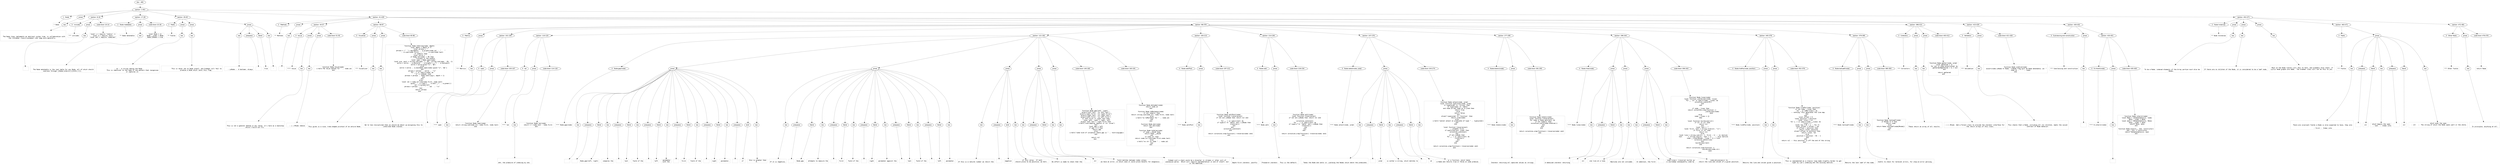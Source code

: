 digraph lpegNode {

node [fontname=Helvetica]
edge [style=dashed]

doc_0 [label="doc - 481"]


doc_0 -> { section_1}
{rank=same; section_1}

section_1 [label="section: 1-451"]


// END RANK doc_0

section_1 -> { header_2 prose_3 section_4 section_5 section_6 section_7 section_8}
{rank=same; header_2 prose_3 section_4 section_5 section_6 section_7 section_8}

header_2 [label="1 : Node"]

prose_3 [label="prose"]

section_4 [label="section: 8-16"]

section_5 [label="section: 17-28"]

section_6 [label="section: 29-40"]

section_7 [label="section: 41-429"]

section_8 [label="section: 452-471"]


// END RANK section_1

header_2 -> leaf_9
leaf_9  [color=Gray,shape=rectangle,fontname=Inconsolata,label="* Node"]
// END RANK header_2

prose_3 -> { raw_10}
{rank=same; raw_10}

raw_10 [label="raw"]


// END RANK prose_3

raw_10 -> leaf_11
leaf_11  [color=Gray,shape=rectangle,fontname=Inconsolata,label="


  The Node class implements an abstract syntax tree, in collaboration with
the [[Grammar class][/grammar] and lpeg more generally.  

"]
// END RANK raw_10

section_4 -> { header_12 prose_13 codeblock_14}
{rank=same; header_12 prose_13 codeblock_14}

header_12 [label="3 : includes"]

prose_13 [label="prose"]

codeblock_14 [label="code block 10-14"]


// END RANK section_4

header_12 -> leaf_15
leaf_15  [color=Gray,shape=rectangle,fontname=Inconsolata,label="*** includes"]
// END RANK header_12

prose_13 -> { raw_16}
{rank=same; raw_16}

raw_16 [label="raw"]


// END RANK prose_13

raw_16 -> leaf_17
leaf_17  [color=Gray,shape=rectangle,fontname=Inconsolata,label="
"]
// END RANK raw_16

codeblock_14 -> leaf_18
leaf_18  [color=Gray,shape=rectangle,fontname=Inconsolata,label="local s = require \"status\" ()
local a = require \"ansi\"
local dot = require \"node/dot\""]
// END RANK codeblock_14

section_5 -> { header_19 prose_20 codeblock_21}
{rank=same; header_19 prose_20 codeblock_21}

header_19 [label="2 : Node metatable"]

prose_20 [label="prose"]

codeblock_21 [label="code block 22-26"]


// END RANK section_5

header_19 -> leaf_22
leaf_22  [color=Gray,shape=rectangle,fontname=Inconsolata,label="** Node metatable"]
// END RANK header_19

prose_20 -> { raw_23}
{rank=same; raw_23}

raw_23 [label="raw"]


// END RANK prose_20

raw_23 -> leaf_24
leaf_24  [color=Gray,shape=rectangle,fontname=Inconsolata,label="

  The Node metatable is the root table for any Node, all of which should
subclass through [[Node:inherit()][httk://]].
"]
// END RANK raw_23

codeblock_21 -> leaf_25
leaf_25  [color=Gray,shape=rectangle,fontname=Inconsolata,label="local Node = {}
Node.__index = Node
Node.isNode = true"]
// END RANK codeblock_21

section_6 -> { header_26 prose_27 prose_28 prose_29}
{rank=same; header_26 prose_27 prose_28 prose_29}

header_26 [label="2 : Fields"]

prose_27 [label="prose"]

prose_28 [label="prose"]

prose_29 [label="prose"]


// END RANK section_6

header_26 -> leaf_30
leaf_30  [color=Gray,shape=rectangle,fontname=Inconsolata,label="** Fields"]
// END RANK header_26

prose_27 -> { raw_31}
{rank=same; raw_31}

raw_31 [label="raw"]


// END RANK prose_27

raw_31 -> leaf_32
leaf_32  [color=Gray,shape=rectangle,fontname=Inconsolata,label="

   - id :  A string naming the Node. 
           This is identical to the name of the pattern that recognizes
           or captures it.
"]
// END RANK raw_31

prose_28 -> { raw_33}
{rank=same; raw_33}

raw_33 [label="raw"]


// END RANK prose_28

raw_33 -> leaf_34
leaf_34  [color=Gray,shape=rectangle,fontname=Inconsolata,label="
           This is never set on Node itself, and Grammar will fail to
           produce a Node which lacks this flag. 
"]
// END RANK raw_33

prose_29 -> { raw_35 prespace_36 literal_37 raw_38}
{rank=same; raw_35 prespace_36 literal_37 raw_38}

raw_35 [label="raw"]

prespace_36 [label="prespace"]

literal_37 [label="literal"]

raw_38 [label="raw"]


// END RANK prose_29

raw_35 -> leaf_39
leaf_39  [color=Gray,shape=rectangle,fontname=Inconsolata,label="
   - isNode :  A boolean, always"]
// END RANK raw_35

prespace_36 -> leaf_40
leaf_40  [color=Gray,shape=rectangle,fontname=Inconsolata,label=" "]
// END RANK prespace_36

literal_37 -> leaf_41
leaf_41  [color=Gray,shape=rectangle,fontname=Inconsolata,label="true"]
// END RANK literal_37

raw_38 -> leaf_42
leaf_42  [color=Gray,shape=rectangle,fontname=Inconsolata,label=".

"]
// END RANK raw_38

section_7 -> { header_43 prose_44 section_45 section_46 section_47 section_48 section_49 section_50}
{rank=same; header_43 prose_44 section_45 section_46 section_47 section_48 section_49 section_50}

header_43 [label="2 : Methods"]

prose_44 [label="prose"]

section_45 [label="section: 44-57"]

section_46 [label="section: 58-97"]

section_47 [label="section: 98-378"]

section_48 [label="section: 396-414"]

section_49 [label="section: 415-429"]

section_50 [label="section: 430-432"]


// END RANK section_7

header_43 -> leaf_51
leaf_51  [color=Gray,shape=rectangle,fontname=Inconsolata,label="** Methods"]
// END RANK header_43

prose_44 -> { raw_52}
{rank=same; raw_52}

raw_52 [label="raw"]


// END RANK prose_44

raw_52 -> leaf_53
leaf_53  [color=Gray,shape=rectangle,fontname=Inconsolata,label="

"]
// END RANK raw_52

section_45 -> { header_54 prose_55 prose_56 codeblock_57}
{rank=same; header_54 prose_55 prose_56 codeblock_57}

header_54 [label="4 : toLua"]

prose_55 [label="prose"]

prose_56 [label="prose"]

codeblock_57 [label="code block 51-55"]


// END RANK section_45

header_54 -> leaf_58
leaf_58  [color=Gray,shape=rectangle,fontname=Inconsolata,label="**** toLua"]
// END RANK header_54

prose_55 -> { raw_59}
{rank=same; raw_59}

raw_59 [label="raw"]


// END RANK prose_55

raw_59 -> leaf_60
leaf_60  [color=Gray,shape=rectangle,fontname=Inconsolata,label="

This is not a general method in any sense, it's here as a backstop
while I build out Clu. 
"]
// END RANK raw_59

prose_56 -> { raw_61}
{rank=same; raw_61}

raw_61 [label="raw"]


// END RANK prose_56

raw_61 -> leaf_62
leaf_62  [color=Gray,shape=rectangle,fontname=Inconsolata,label="
  - [ ] #todo remove
"]
// END RANK raw_61

codeblock_57 -> leaf_63
leaf_63  [color=Gray,shape=rectangle,fontname=Inconsolata,label="function Node.toLua(node)
  s:halt(\"No toLua method for \" .. node.id)
end"]
// END RANK codeblock_57

section_46 -> { header_64 prose_65 prose_66 codeblock_67}
{rank=same; header_64 prose_65 prose_66 codeblock_67}

header_64 [label="3 : Visualizer"]

prose_65 [label="prose"]

prose_66 [label="prose"]

codeblock_67 [label="code block 65-96"]


// END RANK section_46

header_64 -> leaf_68
leaf_68  [color=Gray,shape=rectangle,fontname=Inconsolata,label="*** Visualizer"]
// END RANK header_64

prose_65 -> { raw_69}
{rank=same; raw_69}

raw_69 [label="raw"]


// END RANK prose_65

raw_69 -> leaf_70
leaf_70  [color=Gray,shape=rectangle,fontname=Inconsolata,label="

This gives us a nice, tree-shaped printout of an entire Node.
"]
// END RANK raw_69

prose_66 -> { raw_71}
{rank=same; raw_71}

raw_71 [label="raw"]


// END RANK prose_66

raw_71 -> leaf_72
leaf_72  [color=Gray,shape=rectangle,fontname=Inconsolata,label="
We're less disciplined than we should be about up-assigning this to
inherited Node classes. 
"]
// END RANK raw_71

codeblock_67 -> leaf_73
leaf_73  [color=Gray,shape=rectangle,fontname=Inconsolata,label="function Node.toString(node, depth)
   local depth = depth or 0
   local phrase = \"\"
   phrase = (\"  \"):rep(depth) .. a.bright(node.id) .. \"    \"
      .. a.cyan(node.first) .. \"-\" .. a.cyan(node.last)
   if node[1] then
      local extra = \"    \"
      if Node.len(node) > 56 then
         --  Truncate in the middle
         local span = Node.span(node)
         local pre, post = string.sub(span, 1, 26), string.sub(span, -26, -1)
         extra = extra .. a.dim(pre) .. a.bright(\"………\") .. a.dim(post)
         extra = extra:gsub(\"\\n\", \"◼︎\")
      else
         extra = extra .. a.dim(Node.span(node):gsub(\"\\n\", \"◼︎\"))
      end
      phrase = phrase .. extra .. \"\\n\"
      for _,v in ipairs(node) do
         if (v.isNode) then
            phrase = phrase .. Node.toString(v, depth + 1)
         end
      end
   else
      local val = node.str:sub(node.first, node.last)
                          :gsub(\" \", a.clear() .. a.dim(\"_\") .. a.green())
      val = a.green(val)
      phrase = phrase .. \"    \" .. val  .. \"\\n\"
   end
   return phrase
end"]
// END RANK codeblock_67

section_47 -> { header_74 prose_75 section_76 section_77 section_78 section_79 section_80 section_81 section_82 section_83 section_84 section_85}
{rank=same; header_74 prose_75 section_76 section_77 section_78 section_79 section_80 section_81 section_82 section_83 section_84 section_85}

header_74 [label="3 : Metrics"]

prose_75 [label="prose"]

section_76 [label="section: 101-109"]

section_77 [label="section: 110-120"]

section_78 [label="section: 121-192"]

section_79 [label="section: 193-213"]

section_80 [label="section: 214-236"]

section_81 [label="section: 237-276"]

section_82 [label="section: 277-295"]

section_83 [label="section: 296-344"]

section_84 [label="section: 345-378"]

section_85 [label="section: 379-395"]


// END RANK section_47

header_74 -> leaf_86
leaf_86  [color=Gray,shape=rectangle,fontname=Inconsolata,label="*** Metrics"]
// END RANK header_74

prose_75 -> { raw_87}
{rank=same; raw_87}

raw_87 [label="raw"]


// END RANK prose_75

raw_87 -> leaf_88
leaf_88  [color=Gray,shape=rectangle,fontname=Inconsolata,label="

"]
// END RANK raw_87

section_76 -> { header_89 prose_90 codeblock_91}
{rank=same; header_89 prose_90 codeblock_91}

header_89 [label="4 : span"]

prose_90 [label="prose"]

codeblock_91 [label="code block 103-107"]


// END RANK section_76

header_89 -> leaf_92
leaf_92  [color=Gray,shape=rectangle,fontname=Inconsolata,label="**** span"]
// END RANK header_89

prose_90 -> { raw_93}
{rank=same; raw_93}

raw_93 [label="raw"]


// END RANK prose_90

raw_93 -> leaf_94
leaf_94  [color=Gray,shape=rectangle,fontname=Inconsolata,label="
"]
// END RANK raw_93

codeblock_91 -> leaf_95
leaf_95  [color=Gray,shape=rectangle,fontname=Inconsolata,label="function Node.span(node)
   return string.sub(node.str, node.first, node.last)
end"]
// END RANK codeblock_91

section_77 -> { header_96 prose_97 codeblock_98}
{rank=same; header_96 prose_97 codeblock_98}

header_96 [label="4 : len"]

prose_97 [label="prose"]

codeblock_98 [label="code block 114-118"]


// END RANK section_77

header_96 -> leaf_99
leaf_99  [color=Gray,shape=rectangle,fontname=Inconsolata,label="**** len"]
// END RANK header_96

prose_97 -> { raw_100}
{rank=same; raw_100}

raw_100 [label="raw"]


// END RANK prose_97

raw_100 -> leaf_101
leaf_101  [color=Gray,shape=rectangle,fontname=Inconsolata,label="

ahh, the pleasure of indexing by one. 
"]
// END RANK raw_100

codeblock_98 -> leaf_102
leaf_102  [color=Gray,shape=rectangle,fontname=Inconsolata,label="function Node.len(node)
    return 1 + node.last - node.first
end"]
// END RANK codeblock_98

section_78 -> { header_103 prose_104 prose_105 prose_106 prose_107 prose_108 codeblock_109 codeblock_110}
{rank=same; header_103 prose_104 prose_105 prose_106 prose_107 prose_108 codeblock_109 codeblock_110}

header_103 [label="4 : Node:gap(node)"]

prose_104 [label="prose"]

prose_105 [label="prose"]

prose_106 [label="prose"]

prose_107 [label="prose"]

prose_108 [label="prose"]

codeblock_109 [label="code block 140-160"]

codeblock_110 [label="code block 163-191"]


// END RANK section_78

header_103 -> leaf_111
leaf_111  [color=Gray,shape=rectangle,fontname=Inconsolata,label="**** Node:gap(node)"]
// END RANK header_103

prose_104 -> { raw_112 prespace_113 literal_114 raw_115 prespace_116 literal_117 raw_118 prespace_119 literal_120 raw_121 prespace_122 literal_123 raw_124 prespace_125 literal_126 raw_127 prespace_128 bold_129 raw_130}
{rank=same; raw_112 prespace_113 literal_114 raw_115 prespace_116 literal_117 raw_118 prespace_119 literal_120 raw_121 prespace_122 literal_123 raw_124 prespace_125 literal_126 raw_127 prespace_128 bold_129 raw_130}

raw_112 [label="raw"]

prespace_113 [label="prespace"]

literal_114 [label="literal"]

raw_115 [label="raw"]

prespace_116 [label="prespace"]

literal_117 [label="literal"]

raw_118 [label="raw"]

prespace_119 [label="prespace"]

literal_120 [label="literal"]

raw_121 [label="raw"]

prespace_122 [label="prespace"]

literal_123 [label="literal"]

raw_124 [label="raw"]

prespace_125 [label="prespace"]

literal_126 [label="literal"]

raw_127 [label="raw"]

prespace_128 [label="prespace"]

bold_129 [label="bold"]

raw_130 [label="raw"]


// END RANK prose_104

raw_112 -> leaf_131
leaf_131  [color=Gray,shape=rectangle,fontname=Inconsolata,label=""]
// END RANK raw_112

prespace_113 -> leaf_132
leaf_132  [color=Gray,shape=rectangle,fontname=Inconsolata,label=""]
// END RANK prespace_113

literal_114 -> leaf_133
leaf_133  [color=Gray,shape=rectangle,fontname=Inconsolata,label="Node.gap(left, right)"]
// END RANK literal_114

raw_115 -> leaf_134
leaf_134  [color=Gray,shape=rectangle,fontname=Inconsolata,label=" compares the"]
// END RANK raw_115

prespace_116 -> leaf_135
leaf_135  [color=Gray,shape=rectangle,fontname=Inconsolata,label=" "]
// END RANK prespace_116

literal_117 -> leaf_136
leaf_136  [color=Gray,shape=rectangle,fontname=Inconsolata,label="last"]
// END RANK literal_117

raw_118 -> leaf_137
leaf_137  [color=Gray,shape=rectangle,fontname=Inconsolata,label=" field of the"]
// END RANK raw_118

prespace_119 -> leaf_138
leaf_138  [color=Gray,shape=rectangle,fontname=Inconsolata,label=" "]
// END RANK prespace_119

literal_120 -> leaf_139
leaf_139  [color=Gray,shape=rectangle,fontname=Inconsolata,label="left"]
// END RANK literal_120

raw_121 -> leaf_140
leaf_140  [color=Gray,shape=rectangle,fontname=Inconsolata,label=" parameter
with the"]
// END RANK raw_121

prespace_122 -> leaf_141
leaf_141  [color=Gray,shape=rectangle,fontname=Inconsolata,label=" "]
// END RANK prespace_122

literal_123 -> leaf_142
leaf_142  [color=Gray,shape=rectangle,fontname=Inconsolata,label="first"]
// END RANK literal_123

raw_124 -> leaf_143
leaf_143  [color=Gray,shape=rectangle,fontname=Inconsolata,label=" field of the"]
// END RANK raw_124

prespace_125 -> leaf_144
leaf_144  [color=Gray,shape=rectangle,fontname=Inconsolata,label=" "]
// END RANK prespace_125

literal_126 -> leaf_145
leaf_145  [color=Gray,shape=rectangle,fontname=Inconsolata,label="right"]
// END RANK literal_126

raw_127 -> leaf_146
leaf_146  [color=Gray,shape=rectangle,fontname=Inconsolata,label=" parameter,"]
// END RANK raw_127

prespace_128 -> leaf_147
leaf_147  [color=Gray,shape=rectangle,fontname=Inconsolata,label=" "]
// END RANK prespace_128

bold_129 -> leaf_148
leaf_148  [color=Gray,shape=rectangle,fontname=Inconsolata,label="if"]
// END RANK bold_129

raw_130 -> leaf_149
leaf_149  [color=Gray,shape=rectangle,fontname=Inconsolata,label=" this is greater than
0. 
"]
// END RANK raw_130

prose_105 -> { raw_150 prespace_151 literal_152 raw_153 prespace_154 literal_155 raw_156 prespace_157 literal_158 raw_159 prespace_160 literal_161 raw_162 prespace_163 literal_164 raw_165}
{rank=same; raw_150 prespace_151 literal_152 raw_153 prespace_154 literal_155 raw_156 prespace_157 literal_158 raw_159 prespace_160 literal_161 raw_162 prespace_163 literal_164 raw_165}

raw_150 [label="raw"]

prespace_151 [label="prespace"]

literal_152 [label="literal"]

raw_153 [label="raw"]

prespace_154 [label="prespace"]

literal_155 [label="literal"]

raw_156 [label="raw"]

prespace_157 [label="prespace"]

literal_158 [label="literal"]

raw_159 [label="raw"]

prespace_160 [label="prespace"]

literal_161 [label="literal"]

raw_162 [label="raw"]

prespace_163 [label="prespace"]

literal_164 [label="literal"]

raw_165 [label="raw"]


// END RANK prose_105

raw_150 -> leaf_166
leaf_166  [color=Gray,shape=rectangle,fontname=Inconsolata,label="
If it is negative,"]
// END RANK raw_150

prespace_151 -> leaf_167
leaf_167  [color=Gray,shape=rectangle,fontname=Inconsolata,label=" "]
// END RANK prespace_151

literal_152 -> leaf_168
leaf_168  [color=Gray,shape=rectangle,fontname=Inconsolata,label="Node.gap"]
// END RANK literal_152

raw_153 -> leaf_169
leaf_169  [color=Gray,shape=rectangle,fontname=Inconsolata,label=" attempts to measure the"]
// END RANK raw_153

prespace_154 -> leaf_170
leaf_170  [color=Gray,shape=rectangle,fontname=Inconsolata,label=" "]
// END RANK prespace_154

literal_155 -> leaf_171
leaf_171  [color=Gray,shape=rectangle,fontname=Inconsolata,label="first"]
// END RANK literal_155

raw_156 -> leaf_172
leaf_172  [color=Gray,shape=rectangle,fontname=Inconsolata,label=" field of the"]
// END RANK raw_156

prespace_157 -> leaf_173
leaf_173  [color=Gray,shape=rectangle,fontname=Inconsolata,label=""]
// END RANK prespace_157

literal_158 -> leaf_174
leaf_174  [color=Gray,shape=rectangle,fontname=Inconsolata,label="right"]
// END RANK literal_158

raw_159 -> leaf_175
leaf_175  [color=Gray,shape=rectangle,fontname=Inconsolata,label=" parameter against the"]
// END RANK raw_159

prespace_160 -> leaf_176
leaf_176  [color=Gray,shape=rectangle,fontname=Inconsolata,label=" "]
// END RANK prespace_160

literal_161 -> leaf_177
leaf_177  [color=Gray,shape=rectangle,fontname=Inconsolata,label="last"]
// END RANK literal_161

raw_162 -> leaf_178
leaf_178  [color=Gray,shape=rectangle,fontname=Inconsolata,label=" field of the"]
// END RANK raw_162

prespace_163 -> leaf_179
leaf_179  [color=Gray,shape=rectangle,fontname=Inconsolata,label=" "]
// END RANK prespace_163

literal_164 -> leaf_180
leaf_180  [color=Gray,shape=rectangle,fontname=Inconsolata,label="left"]
// END RANK literal_164

raw_165 -> leaf_181
leaf_181  [color=Gray,shape=rectangle,fontname=Inconsolata,label=" parameter.
"]
// END RANK raw_165

prose_106 -> { raw_182 prespace_183 bold_184 raw_185}
{rank=same; raw_182 prespace_183 bold_184 raw_185}

raw_182 [label="raw"]

prespace_183 [label="prespace"]

bold_184 [label="bold"]

raw_185 [label="raw"]


// END RANK prose_106

raw_182 -> leaf_186
leaf_186  [color=Gray,shape=rectangle,fontname=Inconsolata,label="
If this is a natural number we return the"]
// END RANK raw_182

prespace_183 -> leaf_187
leaf_187  [color=Gray,shape=rectangle,fontname=Inconsolata,label=" "]
// END RANK prespace_183

bold_184 -> leaf_188
leaf_188  [color=Gray,shape=rectangle,fontname=Inconsolata,label="negation"]
// END RANK bold_184

raw_185 -> leaf_189
leaf_189  [color=Gray,shape=rectangle,fontname=Inconsolata,label=" of this value.  If both
should prove to be positive, we halt. 
"]
// END RANK raw_185

prose_107 -> { raw_190 prespace_191 literal_192 raw_193}
{rank=same; raw_190 prespace_191 literal_192 raw_193}

raw_190 [label="raw"]

prespace_191 [label="prespace"]

literal_192 [label="literal"]

raw_193 [label="raw"]


// END RANK prose_107

raw_190 -> leaf_194
leaf_194  [color=Gray,shape=rectangle,fontname=Inconsolata,label="
No effort is made to check that the"]
// END RANK raw_190

prespace_191 -> leaf_195
leaf_195  [color=Gray,shape=rectangle,fontname=Inconsolata,label=" "]
// END RANK prespace_191

literal_192 -> leaf_196
leaf_196  [color=Gray,shape=rectangle,fontname=Inconsolata,label="str"]
// END RANK literal_192

raw_193 -> leaf_197
leaf_197  [color=Gray,shape=rectangle,fontname=Inconsolata,label=" field matches between nodes unless
we have an error, in which case it could prove helpful for diagnosis.  
"]
// END RANK raw_193

prose_108 -> { raw_198}
{rank=same; raw_198}

raw_198 [label="raw"]


// END RANK prose_108

raw_198 -> leaf_199
leaf_199  [color=Gray,shape=rectangle,fontname=Inconsolata,label="
Indeed such a check would be a disaster in streams or other sort of
piecewise parse.  Which will require implementation in and of itself, but
in the meantime...
"]
// END RANK raw_198

codeblock_109 -> leaf_200
leaf_200  [color=Gray,shape=rectangle,fontname=Inconsolata,label="function Node.gap(left, right)
  assert(left.last, \"no left.last\")
  assert(right.first, \"no right.first\")
  assert(right.last, \"no right.last\")
  assert(left.first, \"no left.first\")
  if left.first >= right.last then
    local left, right = right, left
  elseif left.last > right.first then
    s:halt(\"overlapping regions or str issue\")
  end
  local gap = left
  if gap >= 0 then
    return gap
  else
    s:halt(\"some kind of situation where gap is \" .. tostring(gap))
  end

  return nil 
end"]
// END RANK codeblock_109

codeblock_110 -> leaf_201
leaf_201  [color=Gray,shape=rectangle,fontname=Inconsolata,label="function Node.dotLabel(node)
  return node.id
end

function Node.toMarkdown(node)
  if not node[1] then
    return string.sub(node.str, node.first, node.last)
  else
    s:halt(\"no toMarkdown for \" .. node.id)
  end
end

function Node.dot(node)
  return dot.dot(node)
end

function Node.toValue(node)
  if node.__VALUE then
    return node.__VALUE
  end
  if node.str then
    return node.str:sub(node.first,node.last)
  else
    s:halt(\"no str on node \" .. node.id)
  end
end
"]
// END RANK codeblock_110

section_79 -> { header_202 prose_203 codeblock_204}
{rank=same; header_202 prose_203 codeblock_204}

header_202 [label="4 : Node.walkPost"]

prose_203 [label="prose"]

codeblock_204 [label="code block 197-212"]


// END RANK section_79

header_202 -> leaf_205
leaf_205  [color=Gray,shape=rectangle,fontname=Inconsolata,label="**** Node.walkPost"]
// END RANK header_202

prose_203 -> { raw_206}
{rank=same; raw_206}

raw_206 [label="raw"]


// END RANK prose_203

raw_206 -> leaf_207
leaf_207  [color=Gray,shape=rectangle,fontname=Inconsolata,label="

Depth-first iterator, postfix 
"]
// END RANK raw_206

codeblock_204 -> leaf_208
leaf_208  [color=Gray,shape=rectangle,fontname=Inconsolata,label="function Node.walkPost(node)
    local function traverse(ast)
        if not ast.isNode then return nil end

        for _, v in ipairs(ast) do
            if type(v) == 'table' and v.isNode then
              traverse(v)
            end
        end
        coroutine.yield(ast)
    end

    return coroutine.wrap(function() traverse(node) end)
end"]
// END RANK codeblock_204

section_80 -> { header_209 prose_210 codeblock_211}
{rank=same; header_209 prose_210 codeblock_211}

header_209 [label="4 : Node.walk"]

prose_210 [label="prose"]

codeblock_211 [label="code block 218-234"]


// END RANK section_80

header_209 -> leaf_212
leaf_212  [color=Gray,shape=rectangle,fontname=Inconsolata,label="**** Node.walk"]
// END RANK header_209

prose_210 -> { raw_213}
{rank=same; raw_213}

raw_213 [label="raw"]


// END RANK prose_210

raw_213 -> leaf_214
leaf_214  [color=Gray,shape=rectangle,fontname=Inconsolata,label="

Presearch iterator.  This is the default. 
"]
// END RANK raw_213

codeblock_211 -> leaf_215
leaf_215  [color=Gray,shape=rectangle,fontname=Inconsolata,label="function Node.walk(node)
  local function traverse(ast)
    if not ast.isNode then return nil end

    coroutine.yield(ast)
    for _, v in ipairs(ast) do
      if type(v) == 'table' and v.isNode then
        traverse(v)
      end
    end
  end

  return coroutine.wrap(function() traverse(node) end)
end
"]
// END RANK codeblock_211

section_81 -> { header_216 prose_217 codeblock_218}
{rank=same; header_216 prose_217 codeblock_218}

header_216 [label="4 : Node.select(node, pred)"]

prose_217 [label="prose"]

codeblock_218 [label="code block 243-274"]


// END RANK section_81

header_216 -> leaf_219
leaf_219  [color=Gray,shape=rectangle,fontname=Inconsolata,label="**** Node.select(node, pred)"]
// END RANK header_216

prose_217 -> { raw_220 prespace_221 literal_222 raw_223 prespace_224 literal_225 raw_226}
{rank=same; raw_220 prespace_221 literal_222 raw_223 prespace_224 literal_225 raw_226}

raw_220 [label="raw"]

prespace_221 [label="prespace"]

literal_222 [label="literal"]

raw_223 [label="raw"]

prespace_224 [label="prespace"]

literal_225 [label="literal"]

raw_226 [label="raw"]


// END RANK prose_217

raw_220 -> leaf_227
leaf_227  [color=Gray,shape=rectangle,fontname=Inconsolata,label="

  Takes the Node and walks it, yielding the Nodes which match the predicate."]
// END RANK raw_220

prespace_221 -> leaf_228
leaf_228  [color=Gray,shape=rectangle,fontname=Inconsolata,label=""]
// END RANK prespace_221

literal_222 -> leaf_229
leaf_229  [color=Gray,shape=rectangle,fontname=Inconsolata,label="pred"]
// END RANK literal_222

raw_223 -> leaf_230
leaf_230  [color=Gray,shape=rectangle,fontname=Inconsolata,label=" is either a string, which matches to"]
// END RANK raw_223

prespace_224 -> leaf_231
leaf_231  [color=Gray,shape=rectangle,fontname=Inconsolata,label=" "]
// END RANK prespace_224

literal_225 -> leaf_232
leaf_232  [color=Gray,shape=rectangle,fontname=Inconsolata,label="id"]
// END RANK literal_225

raw_226 -> leaf_233
leaf_233  [color=Gray,shape=rectangle,fontname=Inconsolata,label=", or a function, which takes
a Node and returns true or false on some premise. 
"]
// END RANK raw_226

codeblock_218 -> leaf_234
leaf_234  [color=Gray,shape=rectangle,fontname=Inconsolata,label="function Node.select(node, pred)
   local function qualifies(node, pred)
      if type(pred) == 'string' then
         if type(node) == 'table' 
          and node.id and node.id == pred then
            return true
         else
            return false
         end
      elseif type(pred) == 'function' then
         return pred(node)
      else
         s:halt(\"cannot select on predicate of type \" .. type(pred))
      end
   end

   local function traverse(ast)
      -- breadth first
      if qualifies(ast, pred) then
         coroutine.yield(ast)
      end
      if ast.isNode then
         for _, v in ipairs(ast) do
            traverse(v)
         end
      end
   end

   return coroutine.wrap(function() traverse(node) end)
end"]
// END RANK codeblock_218

section_82 -> { header_235 prose_236 codeblock_237}
{rank=same; header_235 prose_236 codeblock_237}

header_235 [label="4 : Node.tokens(node)"]

prose_236 [label="prose"]

codeblock_237 [label="code block 281-293"]


// END RANK section_82

header_235 -> leaf_238
leaf_238  [color=Gray,shape=rectangle,fontname=Inconsolata,label="**** Node.tokens(node)"]
// END RANK header_235

prose_236 -> { raw_239}
{rank=same; raw_239}

raw_239 [label="raw"]


// END RANK prose_236

raw_239 -> leaf_240
leaf_240  [color=Gray,shape=rectangle,fontname=Inconsolata,label="

  Iterator returning all captured values as strings.
"]
// END RANK raw_239

codeblock_237 -> leaf_241
leaf_241  [color=Gray,shape=rectangle,fontname=Inconsolata,label="function Node.tokens(node)
  local function traverse(ast)
    for node in Node.walk(ast) do
      if not node[1] then
        coroutine.yield(node:toValue())
      end
    end
  end

  return coroutine.wrap(function() traverse(node) end)
end  "]
// END RANK codeblock_237

section_83 -> { header_242 prose_243 prose_244 prose_245 codeblock_246}
{rank=same; header_242 prose_243 prose_244 prose_245 codeblock_246}

header_242 [label="4 : Node.lines(node)"]

prose_243 [label="prose"]

prose_244 [label="prose"]

prose_245 [label="prose"]

codeblock_246 [label="code block 306-343"]


// END RANK section_83

header_242 -> leaf_247
leaf_247  [color=Gray,shape=rectangle,fontname=Inconsolata,label="**** Node.lines(node)"]
// END RANK header_242

prose_243 -> { raw_248 prespace_249 literal_250 raw_251}
{rank=same; raw_248 prespace_249 literal_250 raw_251}

raw_248 [label="raw"]

prespace_249 [label="prespace"]

literal_250 [label="literal"]

raw_251 [label="raw"]


// END RANK prose_243

raw_248 -> leaf_252
leaf_252  [color=Gray,shape=rectangle,fontname=Inconsolata,label="

A memoized iterator returning"]
// END RANK raw_248

prespace_249 -> leaf_253
leaf_253  [color=Gray,shape=rectangle,fontname=Inconsolata,label=" "]
// END RANK prespace_249

literal_250 -> leaf_254
leaf_254  [color=Gray,shape=rectangle,fontname=Inconsolata,label="str"]
// END RANK literal_250

raw_251 -> leaf_255
leaf_255  [color=Gray,shape=rectangle,fontname=Inconsolata,label=" one line at a time. 
"]
// END RANK raw_251

prose_244 -> { raw_256}
{rank=same; raw_256}

raw_256 [label="raw"]


// END RANK prose_244

raw_256 -> leaf_257
leaf_257  [color=Gray,shape=rectangle,fontname=Inconsolata,label="
Newlines are not included.
"]
// END RANK raw_256

prose_245 -> { raw_258 prespace_259 literal_260 raw_261}
{rank=same; raw_258 prespace_259 literal_260 raw_261}

raw_258 [label="raw"]

prespace_259 [label="prespace"]

literal_260 [label="literal"]

raw_261 [label="raw"]


// END RANK prose_245

raw_258 -> leaf_262
leaf_262  [color=Gray,shape=rectangle,fontname=Inconsolata,label="
In addition, the first"]
// END RANK raw_258

prespace_259 -> leaf_263
leaf_263  [color=Gray,shape=rectangle,fontname=Inconsolata,label=" "]
// END RANK prespace_259

literal_260 -> leaf_264
leaf_264  [color=Gray,shape=rectangle,fontname=Inconsolata,label="node:lines() traversal builds up
a sourcemap subsequently used by "]
// END RANK literal_260

raw_261 -> leaf_265
leaf_265  [color=Gray,shape=rectangle,fontname=Inconsolata,label="node:atLine(pos)= to
return the line and column of a given position.
"]
// END RANK raw_261

codeblock_246 -> leaf_266
leaf_266  [color=Gray,shape=rectangle,fontname=Inconsolata,label="function Node.lines(node)
  local function yieldLines(node, linum)
     for _, str in ipairs(node.__lines) do
        coroutine.yield(str)
      end
  end

  if node.__lines then
     return coroutine.wrap(function ()
                              yieldLines(node) 
                           end)
  else 
     node.__lines = {}
  end

  local function buildLines(str)
      if str == nil then
        return nil
      end
      local rest = \"\"
      local first, last = string.find(str, \"\\n\")
      if first == nil then 
        return nil
      else
        local line = string.sub(str, 1, first - 1) -- no newline
        rest       = string.sub(str, last + 1)    -- skip newline
        node.__lines[#node.__lines + 1] = line
        coroutine.yield(line)
      end
      buildLines(rest)
  end

  return coroutine.wrap(function () 
                           buildLines(node.str) 
                        end)
end"]
// END RANK codeblock_246

section_84 -> { header_267 prose_268 prose_269 codeblock_270}
{rank=same; header_267 prose_268 prose_269 codeblock_270}

header_267 [label="4 : Node.linePos(node, position)"]

prose_268 [label="prose"]

prose_269 [label="prose"]

codeblock_270 [label="code block 352-376"]


// END RANK section_84

header_267 -> leaf_271
leaf_271  [color=Gray,shape=rectangle,fontname=Inconsolata,label="**** Node.linePos(node, position)"]
// END RANK header_267

prose_268 -> { raw_272}
{rank=same; raw_272}

raw_272 [label="raw"]


// END RANK prose_268

raw_272 -> leaf_273
leaf_273  [color=Gray,shape=rectangle,fontname=Inconsolata,label="

Returns the line and column given a position.
"]
// END RANK raw_272

prose_269 -> { raw_274}
{rank=same; raw_274}

raw_274 [label="raw"]


// END RANK prose_269

raw_274 -> leaf_275
leaf_275  [color=Gray,shape=rectangle,fontname=Inconsolata,label="
This is implemented as a classic loop made slightly harder to get
right by Lua's indexing and the missing newline.  
"]
// END RANK raw_274

codeblock_270 -> leaf_276
leaf_276  [color=Gray,shape=rectangle,fontname=Inconsolata,label="function Node.linePos(node, position)
   if not node.__lines then
      for _ in node:lines() do
        -- nothing, this generates the line map
      end
   end
   local offset = 0
   local position = position
   local linum = nil
   for i, v in ipairs(node.__lines) do
       linum = i
       local len = #v + 1 -- for nl
       local offset = offset + len
       if offset > position then
          return linum, position
       elseif offset == position then
          return linum, len
       else
          position = position - #v - 1
       end
   end
   return nil -- this position is off the end of the string
end"]
// END RANK codeblock_270

section_85 -> { header_277 prose_278 prose_279 codeblock_280}
{rank=same; header_277 prose_278 prose_279 codeblock_280}

header_277 [label="4 : Node.lastLeaf(node)"]

prose_278 [label="prose"]

prose_279 [label="prose"]

codeblock_280 [label="code block 385-393"]


// END RANK section_85

header_277 -> leaf_281
leaf_281  [color=Gray,shape=rectangle,fontname=Inconsolata,label="**** Node.lastLeaf(node)"]
// END RANK header_277

prose_278 -> { raw_282}
{rank=same; raw_282}

raw_282 [label="raw"]


// END RANK prose_278

raw_282 -> leaf_283
leaf_283  [color=Gray,shape=rectangle,fontname=Inconsolata,label="

Returns the last leaf of the node.
"]
// END RANK raw_282

prose_279 -> { raw_284}
{rank=same; raw_284}

raw_284 [label="raw"]


// END RANK prose_279

raw_284 -> leaf_285
leaf_285  [color=Gray,shape=rectangle,fontname=Inconsolata,label="
Useful to check for terminal errors, for stop-on-error parsing. 
"]
// END RANK raw_284

codeblock_280 -> leaf_286
leaf_286  [color=Gray,shape=rectangle,fontname=Inconsolata,label="function Node.lastLeaf(node)
  if #node == 0 then 
    return node
  else
    return Node.lastLeaf(node[#node])
  end
end"]
// END RANK codeblock_280

section_48 -> { header_287 prose_288 prose_289 codeblock_290}
{rank=same; header_287 prose_288 prose_289 codeblock_290}

header_287 [label="3 : Collectors"]

prose_288 [label="prose"]

prose_289 [label="prose"]

codeblock_290 [label="code block 403-412"]


// END RANK section_48

header_287 -> leaf_291
leaf_291  [color=Gray,shape=rectangle,fontname=Inconsolata,label="*** Collectors"]
// END RANK header_287

prose_288 -> { raw_292}
{rank=same; raw_292}

raw_292 [label="raw"]


// END RANK prose_288

raw_292 -> leaf_293
leaf_293  [color=Gray,shape=rectangle,fontname=Inconsolata,label="

These return an array of all results. 
"]
// END RANK raw_292

prose_289 -> { raw_294}
{rank=same; raw_294}

raw_294 [label="raw"]


// END RANK prose_289

raw_294 -> leaf_295
leaf_295  [color=Gray,shape=rectangle,fontname=Inconsolata,label="
- [ ] #todo  Add a Forest class to provide the iterator interface for
             the return arrays of this class.
"]
// END RANK raw_294

codeblock_290 -> leaf_296
leaf_296  [color=Gray,shape=rectangle,fontname=Inconsolata,label="function Node.gather(node, pred)
  local gathered = {}
  for ast in node:select(pred) do
    gathered[#gathered + 1] = ast
  end
  
  return gathered
end"]
// END RANK codeblock_290

section_49 -> { header_297 prose_298 codeblock_299}
{rank=same; header_297 prose_298 codeblock_299}

header_297 [label="3 : Validation"]

prose_298 [label="prose"]

codeblock_299 [label="code block 421-428"]


// END RANK section_49

header_297 -> leaf_300
leaf_300  [color=Gray,shape=rectangle,fontname=Inconsolata,label="*** Validation"]
// END RANK header_297

prose_298 -> { raw_301}
{rank=same; raw_301}

raw_301 [label="raw"]


// END RANK prose_298

raw_301 -> leaf_302
leaf_302  [color=Gray,shape=rectangle,fontname=Inconsolata,label="

This checks that a Node, including all its children, meets the social
contract of Node behavior.

"]
// END RANK raw_301

codeblock_299 -> leaf_303
leaf_303  [color=Gray,shape=rectangle,fontname=Inconsolata,label="
function Node.isValid(node)
  assert(node.isNode == Node, \"isNode flag must be Node metatable, id: \"
         .. node.id .. \" \" .. node)
end
"]
// END RANK codeblock_299

section_50 -> { header_304 prose_305 section_306}
{rank=same; header_304 prose_305 section_306}

header_304 [label="3 : Subclassing and construction"]

prose_305 [label="prose"]

section_306 [label="section: 433-451"]


// END RANK section_50

header_304 -> leaf_307
leaf_307  [color=Gray,shape=rectangle,fontname=Inconsolata,label="*** Subclassing and construction"]
// END RANK header_304

prose_305 -> { raw_308}
{rank=same; raw_308}

raw_308 [label="raw"]


// END RANK prose_305

raw_308 -> leaf_309
leaf_309  [color=Gray,shape=rectangle,fontname=Inconsolata,label="

"]
// END RANK raw_308

section_306 -> { header_310 prose_311 codeblock_312}
{rank=same; header_310 prose_311 codeblock_312}

header_310 [label="4 : N.inherit(node)"]

prose_311 [label="prose"]

codeblock_312 [label="code block 435-449"]


// END RANK section_306

header_310 -> leaf_313
leaf_313  [color=Gray,shape=rectangle,fontname=Inconsolata,label="**** N.inherit(node)"]
// END RANK header_310

prose_311 -> { raw_314}
{rank=same; raw_314}

raw_314 [label="raw"]


// END RANK prose_311

raw_314 -> leaf_315
leaf_315  [color=Gray,shape=rectangle,fontname=Inconsolata,label="
"]
// END RANK raw_314

codeblock_312 -> leaf_316
leaf_316  [color=Gray,shape=rectangle,fontname=Inconsolata,label="function Node.inherit(node)
  local Meta = setmetatable({}, node)
  Meta.__index = Meta
  local meta = setmetatable({}, Meta)
  meta.__index = meta
  return Meta, meta
end

function Node.export(_, mod, constructor)
  mod.__call = constructor
  return setmetatable({}, mod)
end
"]
// END RANK codeblock_312

section_8 -> { header_317 prose_318 prose_319 prose_320 section_321 section_322}
{rank=same; header_317 prose_318 prose_319 prose_320 section_321 section_322}

header_317 [label="2 : Node Instances"]

prose_318 [label="prose"]

prose_319 [label="prose"]

prose_320 [label="prose"]

section_321 [label="section: 463-471"]

section_322 [label="section: 472-481"]


// END RANK section_8

header_317 -> leaf_323
leaf_323  [color=Gray,shape=rectangle,fontname=Inconsolata,label="** Node Instances"]
// END RANK header_317

prose_318 -> { raw_324}
{rank=same; raw_324}

raw_324 [label="raw"]


// END RANK prose_318

raw_324 -> leaf_325
leaf_325  [color=Gray,shape=rectangle,fontname=Inconsolata,label="

  To be a Node, indexed elements of the Array portion must also be 
Nodes. 
"]
// END RANK raw_324

prose_319 -> { raw_326}
{rank=same; raw_326}

raw_326 [label="raw"]


// END RANK prose_319

raw_326 -> leaf_327
leaf_327  [color=Gray,shape=rectangle,fontname=Inconsolata,label="
If there are no children of the Node, it is considered to be a leaf node.
"]
// END RANK raw_326

prose_320 -> { raw_328}
{rank=same; raw_328}

raw_328 [label="raw"]


// END RANK prose_320

raw_328 -> leaf_329
leaf_329  [color=Gray,shape=rectangle,fontname=Inconsolata,label="
Most of the Node library will fail to halt, and probably blow stack, if
cyclic Node graphs are made.  The Grammar class will not do this to you. 

"]
// END RANK raw_328

section_321 -> { header_330 prose_331}
{rank=same; header_330 prose_331}

header_330 [label="3 : Fields"]

prose_331 [label="prose"]


// END RANK section_321

header_330 -> leaf_332
leaf_332  [color=Gray,shape=rectangle,fontname=Inconsolata,label="*** Fields"]
// END RANK header_330

prose_331 -> { raw_333 prespace_334 literal_335 raw_336 prespace_337 literal_338 raw_339}
{rank=same; raw_333 prespace_334 literal_335 raw_336 prespace_337 literal_338 raw_339}

raw_333 [label="raw"]

prespace_334 [label="prespace"]

literal_335 [label="literal"]

raw_336 [label="raw"]

prespace_337 [label="prespace"]

literal_338 [label="literal"]

raw_339 [label="raw"]


// END RANK prose_331

raw_333 -> leaf_340
leaf_340  [color=Gray,shape=rectangle,fontname=Inconsolata,label="

  There are invariant fields a Node is also expected to have, they are:
 
  - first :  Index into"]
// END RANK raw_333

prespace_334 -> leaf_341
leaf_341  [color=Gray,shape=rectangle,fontname=Inconsolata,label=" "]
// END RANK prespace_334

literal_335 -> leaf_342
leaf_342  [color=Gray,shape=rectangle,fontname=Inconsolata,label="str"]
// END RANK literal_335

raw_336 -> leaf_343
leaf_343  [color=Gray,shape=rectangle,fontname=Inconsolata,label=" which begins the span.
  - last  :  Index into"]
// END RANK raw_336

prespace_337 -> leaf_344
leaf_344  [color=Gray,shape=rectangle,fontname=Inconsolata,label=" "]
// END RANK prespace_337

literal_338 -> leaf_345
leaf_345  [color=Gray,shape=rectangle,fontname=Inconsolata,label="str"]
// END RANK literal_338

raw_339 -> leaf_346
leaf_346  [color=Gray,shape=rectangle,fontname=Inconsolata,label=" which ends the span.
  - str   :  The string of which the Node spans part or the whole.

"]
// END RANK raw_339

section_322 -> { header_347 prose_348 codeblock_349}
{rank=same; header_347 prose_348 codeblock_349}

header_347 [label="3 : Other fields"]

prose_348 [label="prose"]

codeblock_349 [label="code block 476-478"]


// END RANK section_322

header_347 -> leaf_350
leaf_350  [color=Gray,shape=rectangle,fontname=Inconsolata,label="*** Other fields"]
// END RANK header_347

prose_348 -> { raw_351}
{rank=same; raw_351}

raw_351 [label="raw"]


// END RANK prose_348

raw_351 -> leaf_352
leaf_352  [color=Gray,shape=rectangle,fontname=Inconsolata,label="

  In principle, anything at all. 
"]
// END RANK raw_351

codeblock_349 -> leaf_353
leaf_353  [color=Gray,shape=rectangle,fontname=Inconsolata,label="return Node"]
// END RANK codeblock_349


}
